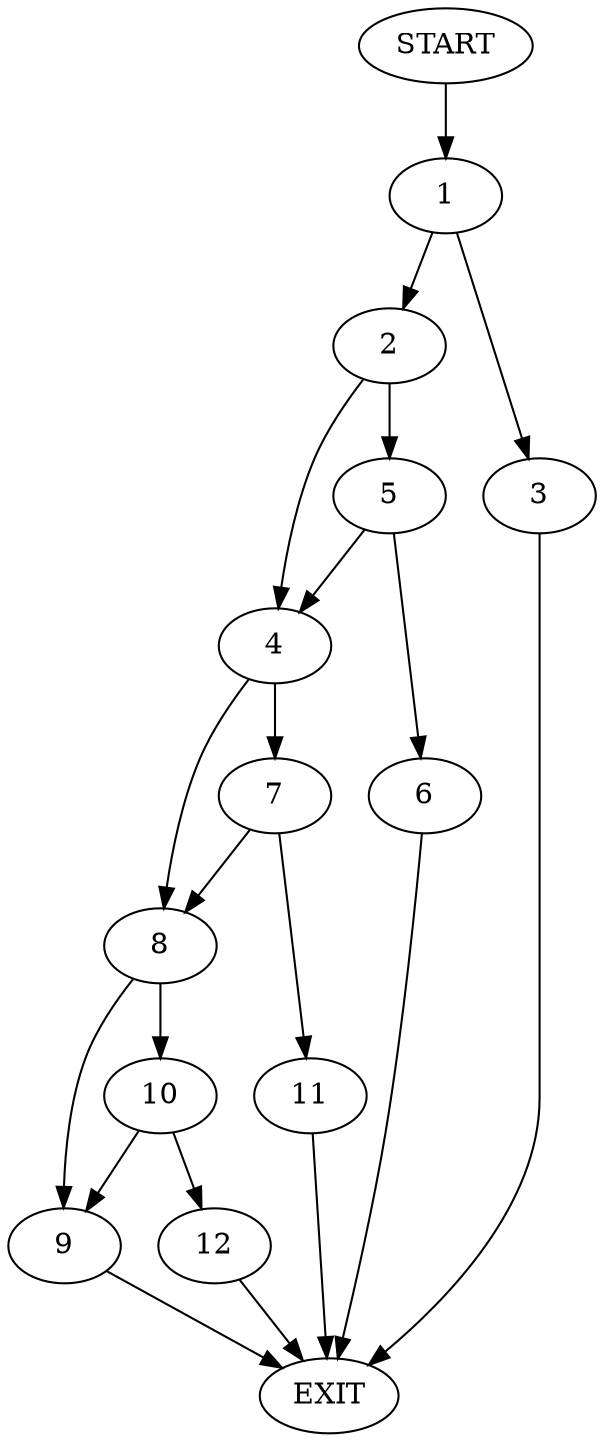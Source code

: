 digraph {
0 [label="START"]
13 [label="EXIT"]
0 -> 1
1 -> 2
1 -> 3
3 -> 13
2 -> 4
2 -> 5
5 -> 4
5 -> 6
4 -> 7
4 -> 8
6 -> 13
8 -> 9
8 -> 10
7 -> 8
7 -> 11
11 -> 13
9 -> 13
10 -> 12
10 -> 9
12 -> 13
}
